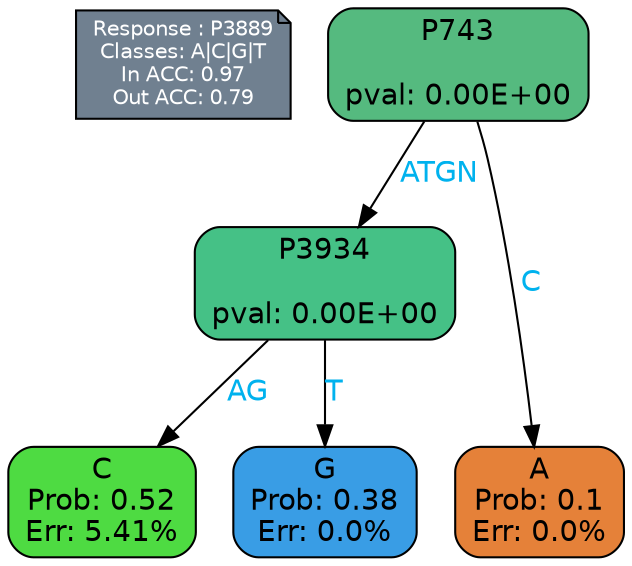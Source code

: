 digraph Tree {
node [shape=box, style="filled, rounded", color="black", fontname=helvetica] ;
graph [ranksep=equally, splines=polylines, bgcolor=transparent, dpi=600] ;
edge [fontname=helvetica] ;
LEGEND [label="Response : P3889
Classes: A|C|G|T
In ACC: 0.97
Out ACC: 0.79
",shape=note,align=left,style=filled,fillcolor="slategray",fontcolor="white",fontsize=10];1 [label="P743

pval: 0.00E+00", fillcolor="#55ba7f"] ;
2 [label="P3934

pval: 0.00E+00", fillcolor="#45c186"] ;
3 [label="C
Prob: 0.52
Err: 5.41%", fillcolor="#4edb42"] ;
4 [label="G
Prob: 0.38
Err: 0.0%", fillcolor="#399de5"] ;
5 [label="A
Prob: 0.1
Err: 0.0%", fillcolor="#e58139"] ;
1 -> 2 [label="ATGN",fontcolor=deepskyblue2] ;
1 -> 5 [label="C",fontcolor=deepskyblue2] ;
2 -> 3 [label="AG",fontcolor=deepskyblue2] ;
2 -> 4 [label="T",fontcolor=deepskyblue2] ;
{rank = same; 3;4;5;}{rank = same; LEGEND;1;}}